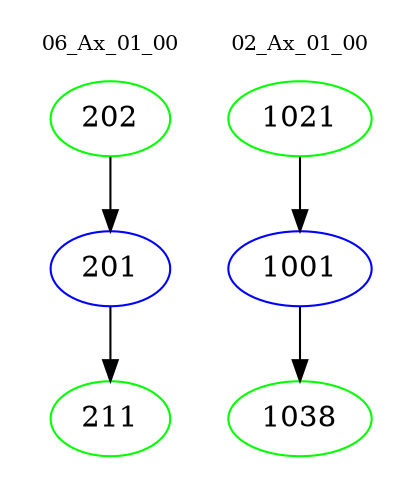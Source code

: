digraph{
subgraph cluster_0 {
color = white
label = "06_Ax_01_00";
fontsize=10;
T0_202 [label="202", color="green"]
T0_202 -> T0_201 [color="black"]
T0_201 [label="201", color="blue"]
T0_201 -> T0_211 [color="black"]
T0_211 [label="211", color="green"]
}
subgraph cluster_1 {
color = white
label = "02_Ax_01_00";
fontsize=10;
T1_1021 [label="1021", color="green"]
T1_1021 -> T1_1001 [color="black"]
T1_1001 [label="1001", color="blue"]
T1_1001 -> T1_1038 [color="black"]
T1_1038 [label="1038", color="green"]
}
}
